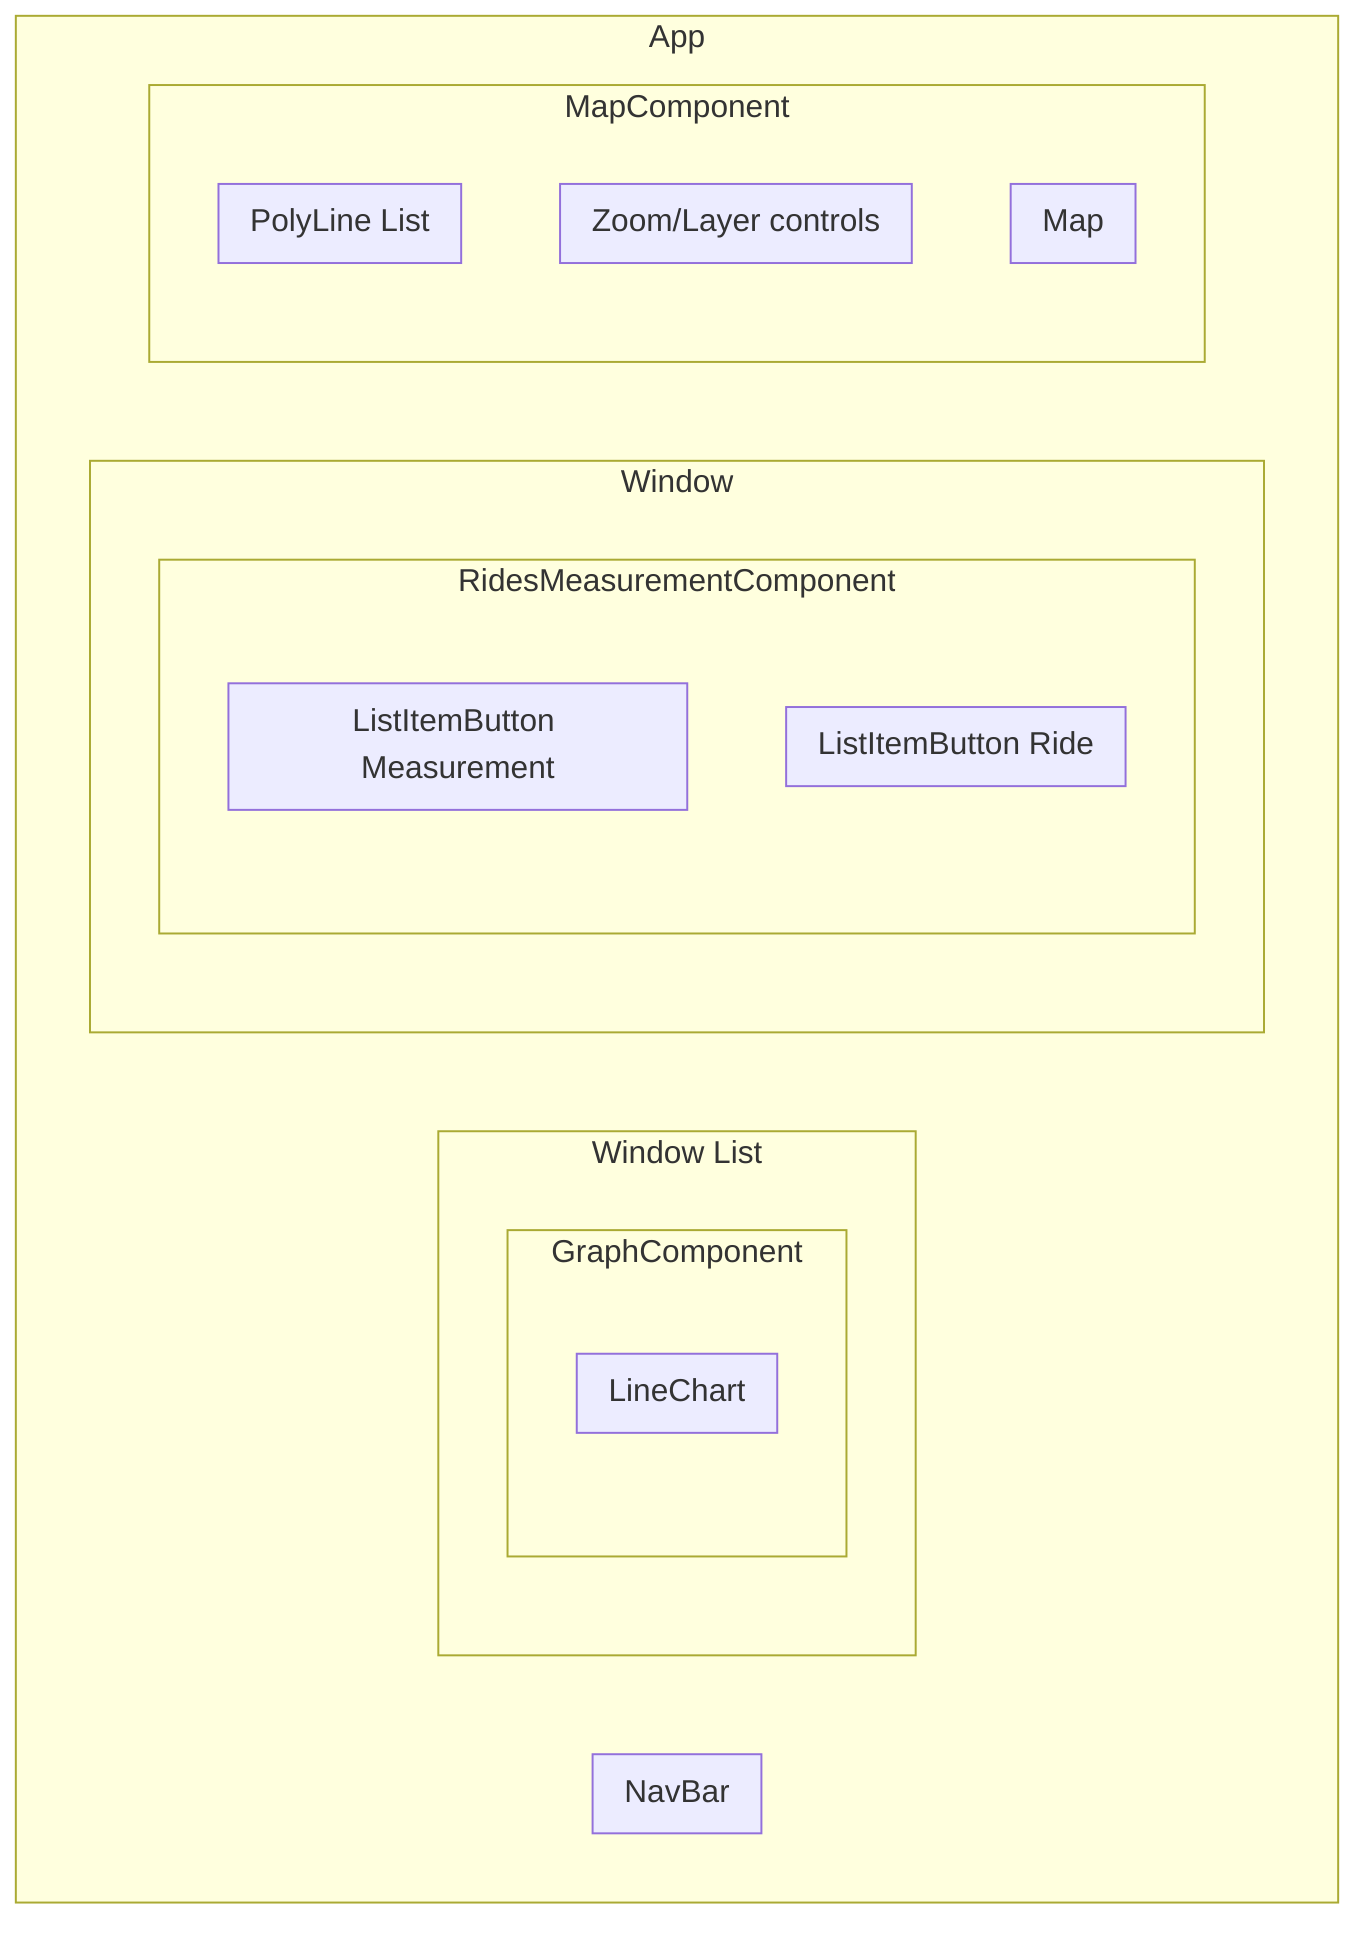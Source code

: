 flowchart TB
    subgraph App
        subgraph NavBar
        end
        subgraph Window List
            subgraph GraphComponent
                subgraph LineChart
                end
            end
        end
        subgraph Window 
            subgraph RidesMeasurementComponent
                subgraph ListItemButton Ride
                end
                subgraph ListItemButton Measurement
                end
            end
        end
        subgraph MapComponent
            subgraph Map
            end
            subgraph Zoom/Layer controls
            end
            subgraph PolyLine List
            end
        end
    end